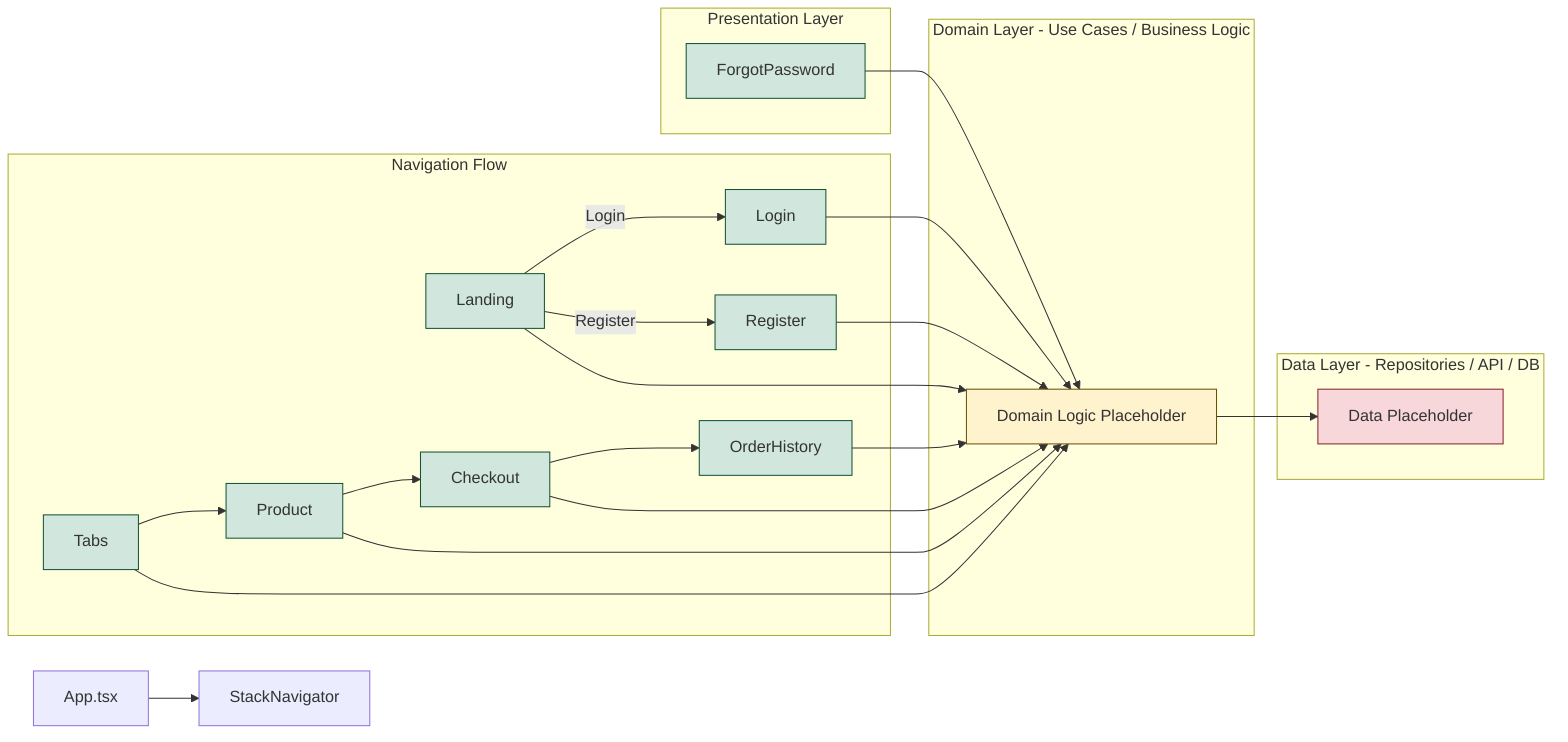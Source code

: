 %% File: docs/diagrams/StackNavigator.mmd
%% Clean & readable StackNavigator diagram for ShopLab

graph LR
    %% App Entry
    App[App.tsx] --> Stack[StackNavigator]

    %% Navigation Flow
    subgraph NavigationFlow["Navigation Flow"]
        direction LR
        Landing -->|Login| Login
        Landing -->|Register| Register
        Tabs --> Product
        Product --> Checkout
        Checkout --> OrderHistory
    end

    %% Presentation Layer
    subgraph PresentationLayer["Presentation Layer"]
        direction TB
        Landing
        Login
        Register
        ForgotPassword
        Product
        Checkout
        OrderHistory
        Tabs
    end

    %% Domain Layer
    subgraph DomainLayer["Domain Layer - Use Cases / Business Logic"]
        direction TB
        DomainPlaceholder[Domain Logic Placeholder]
    end

    %% Data Layer
    subgraph DataLayer["Data Layer - Repositories / API / DB"]
        direction TB
        DataPlaceholder[Data Placeholder]
    end

    %% Connect layers
    Landing --> DomainPlaceholder
    Login --> DomainPlaceholder
    Register --> DomainPlaceholder
    ForgotPassword --> DomainPlaceholder
    Product --> DomainPlaceholder
    Checkout --> DomainPlaceholder
    OrderHistory --> DomainPlaceholder
    Tabs --> DomainPlaceholder
    DomainPlaceholder --> DataPlaceholder

    %% Styling
    classDef presentation fill:#d1e7dd,stroke:#0f5132,stroke-width:1px
    classDef domain fill:#fff3cd,stroke:#664d03,stroke-width:1px
    classDef data fill:#f8d7da,stroke:#842029,stroke-width:1px

    class Landing,Login,Register,ForgotPassword,Product,Checkout,OrderHistory,Tabs presentation
    class DomainPlaceholder domain
    class DataPlaceholder data